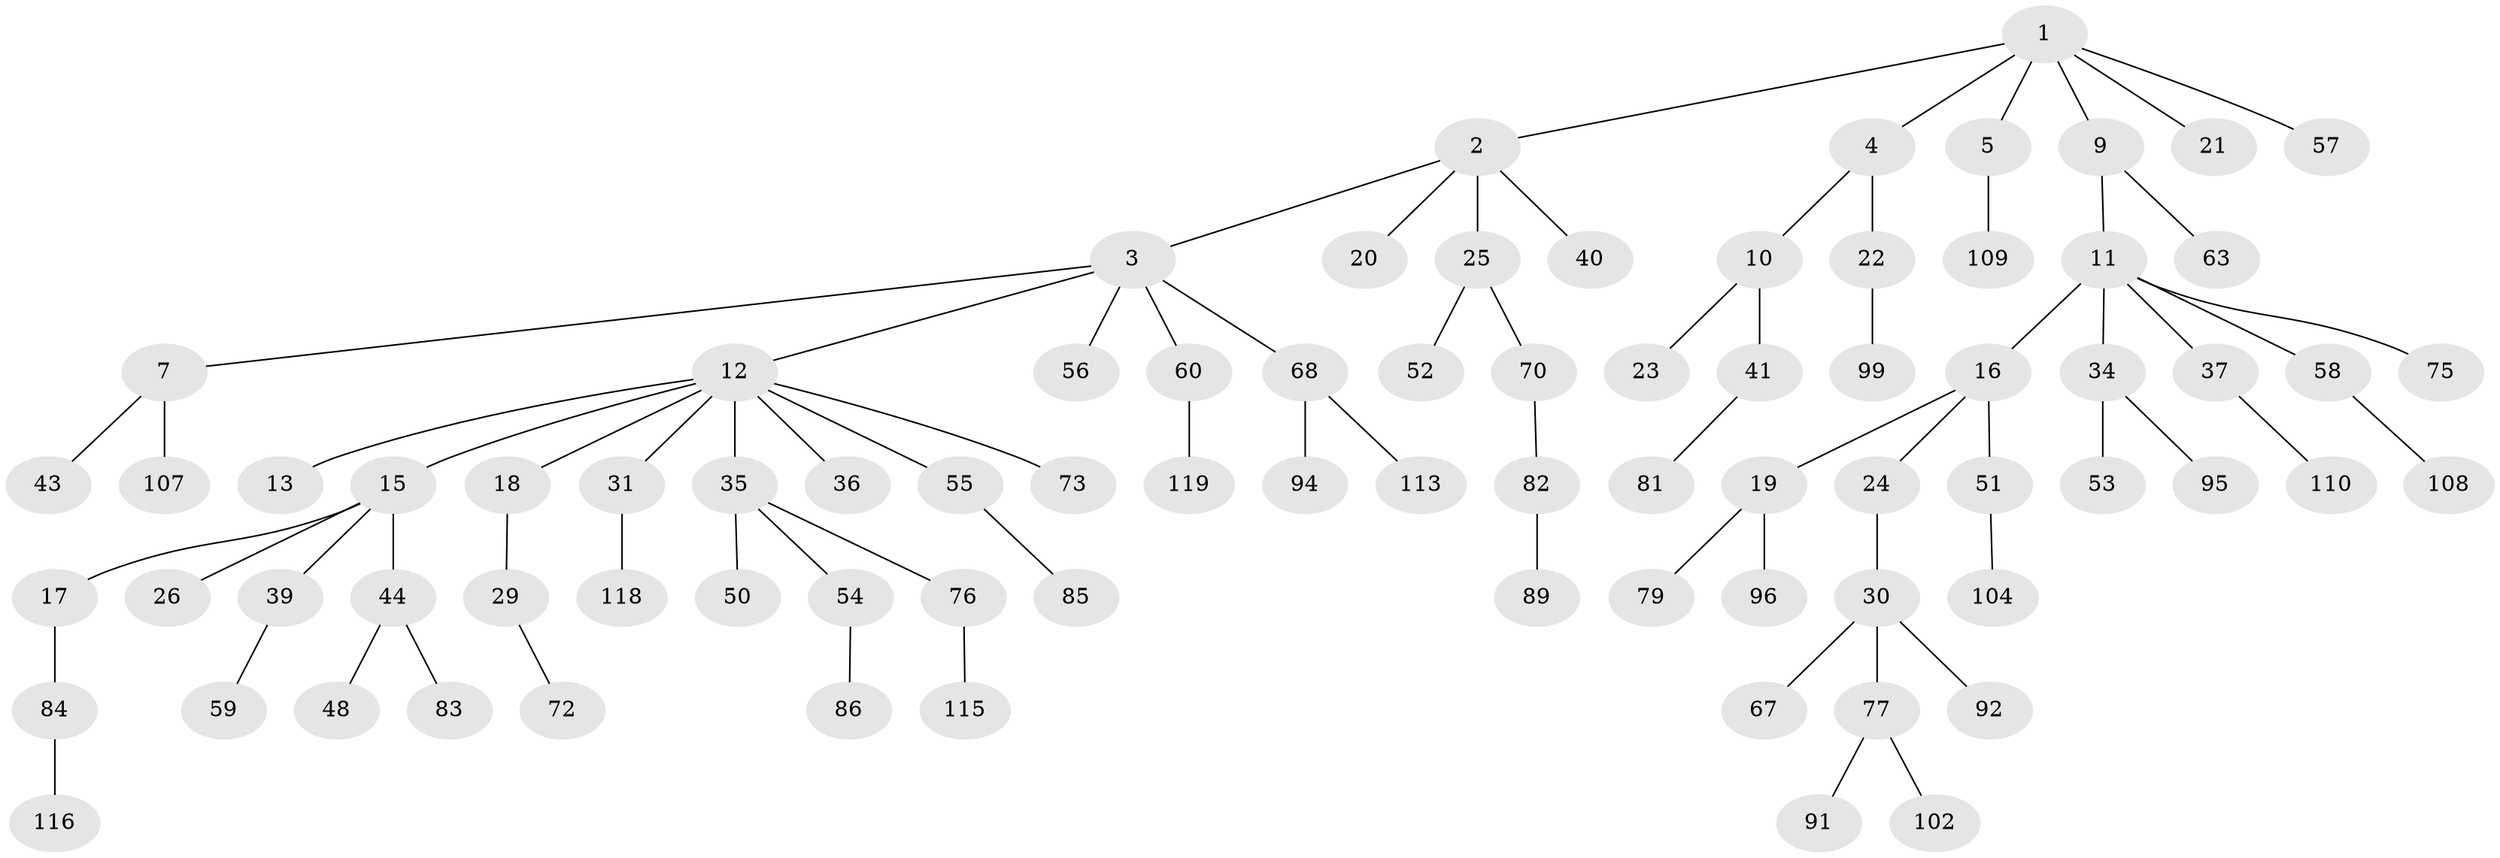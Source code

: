 // original degree distribution, {7: 0.008403361344537815, 3: 0.15126050420168066, 5: 0.03361344537815126, 4: 0.06722689075630252, 1: 0.5126050420168067, 6: 0.01680672268907563, 2: 0.21008403361344538}
// Generated by graph-tools (version 1.1) at 2025/11/02/27/25 16:11:25]
// undirected, 81 vertices, 80 edges
graph export_dot {
graph [start="1"]
  node [color=gray90,style=filled];
  1 [super="+27"];
  2 [super="+8"];
  3 [super="+6"];
  4 [super="+101"];
  5 [super="+64"];
  7 [super="+62"];
  9 [super="+49"];
  10 [super="+112"];
  11 [super="+33"];
  12 [super="+14"];
  13;
  15 [super="+117"];
  16;
  17;
  18;
  19 [super="+42"];
  20 [super="+106"];
  21 [super="+32"];
  22 [super="+78"];
  23;
  24 [super="+28"];
  25;
  26;
  29 [super="+61"];
  30 [super="+98"];
  31;
  34 [super="+111"];
  35 [super="+38"];
  36 [super="+47"];
  37 [super="+46"];
  39 [super="+114"];
  40;
  41 [super="+45"];
  43 [super="+103"];
  44 [super="+66"];
  48;
  50;
  51 [super="+74"];
  52 [super="+69"];
  53;
  54 [super="+71"];
  55 [super="+105"];
  56 [super="+65"];
  57;
  58;
  59;
  60;
  63;
  67 [super="+80"];
  68;
  70 [super="+87"];
  72;
  73 [super="+100"];
  75;
  76;
  77 [super="+93"];
  79;
  81;
  82 [super="+88"];
  83;
  84 [super="+90"];
  85;
  86;
  89;
  91;
  92;
  94 [super="+97"];
  95;
  96;
  99;
  102;
  104;
  107;
  108;
  109;
  110;
  113;
  115;
  116;
  118;
  119;
  1 -- 2;
  1 -- 4;
  1 -- 5;
  1 -- 9;
  1 -- 21;
  1 -- 57;
  2 -- 3;
  2 -- 40;
  2 -- 25;
  2 -- 20;
  3 -- 7;
  3 -- 12;
  3 -- 60;
  3 -- 56;
  3 -- 68;
  4 -- 10;
  4 -- 22;
  5 -- 109;
  7 -- 43;
  7 -- 107;
  9 -- 11;
  9 -- 63;
  10 -- 23;
  10 -- 41;
  11 -- 16;
  11 -- 37;
  11 -- 75;
  11 -- 34;
  11 -- 58;
  12 -- 13;
  12 -- 31;
  12 -- 55;
  12 -- 18;
  12 -- 35;
  12 -- 36;
  12 -- 73;
  12 -- 15;
  15 -- 17;
  15 -- 26;
  15 -- 39;
  15 -- 44;
  16 -- 19;
  16 -- 24;
  16 -- 51;
  17 -- 84;
  18 -- 29;
  19 -- 96;
  19 -- 79;
  22 -- 99;
  24 -- 30;
  25 -- 52;
  25 -- 70;
  29 -- 72;
  30 -- 67;
  30 -- 77;
  30 -- 92;
  31 -- 118;
  34 -- 53;
  34 -- 95;
  35 -- 50;
  35 -- 54;
  35 -- 76;
  37 -- 110;
  39 -- 59;
  41 -- 81;
  44 -- 48;
  44 -- 83;
  51 -- 104;
  54 -- 86;
  55 -- 85;
  58 -- 108;
  60 -- 119;
  68 -- 94;
  68 -- 113;
  70 -- 82;
  76 -- 115;
  77 -- 91;
  77 -- 102;
  82 -- 89;
  84 -- 116;
}
